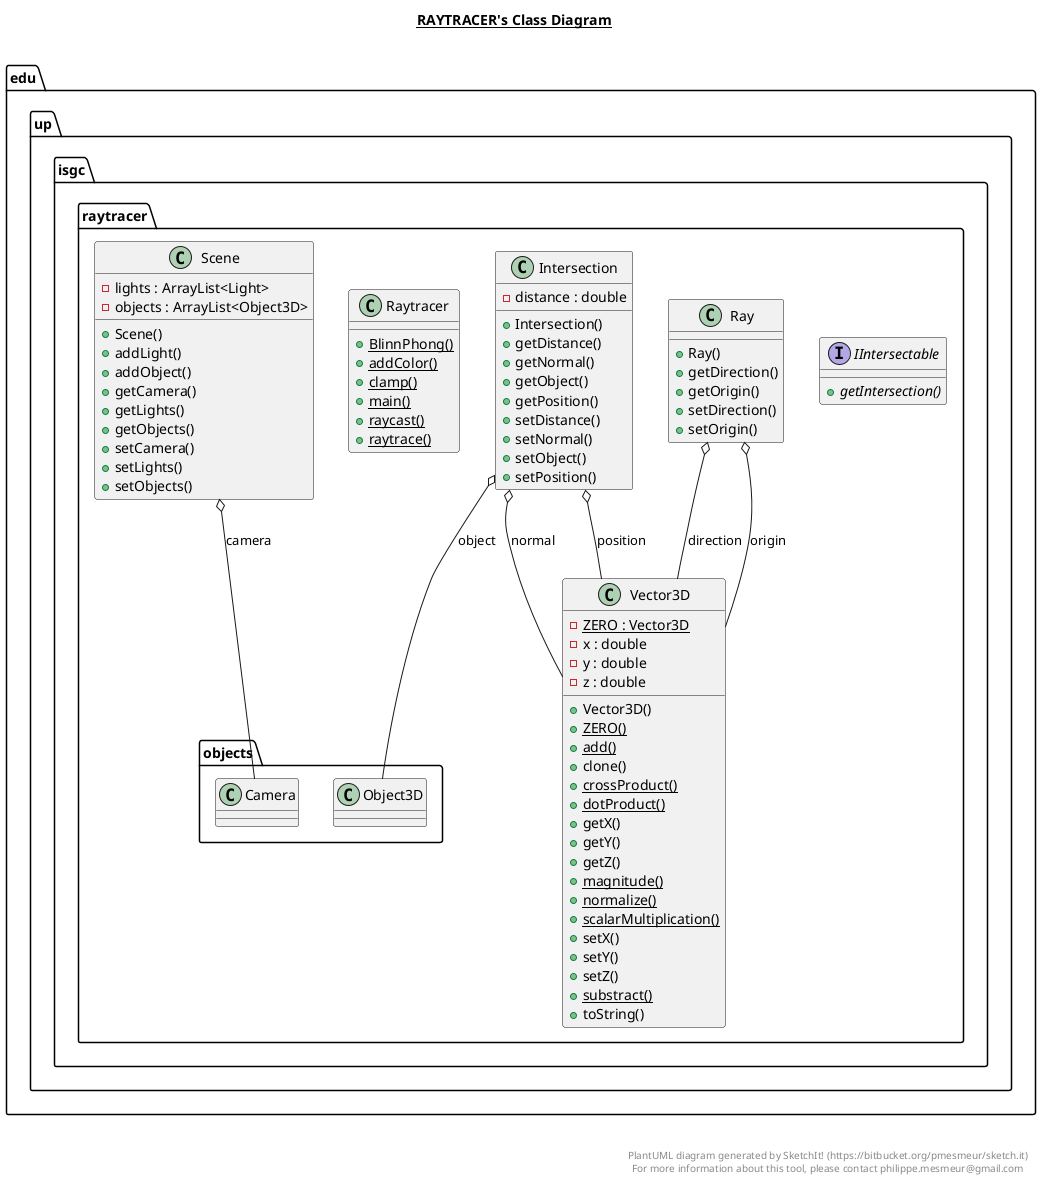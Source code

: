 @startuml

title __RAYTRACER's Class Diagram__\n

  namespace edu.up.isgc.raytracer {
    interface edu.up.isgc.raytracer.IIntersectable {
        {abstract} + getIntersection()
    }
  }
  

  namespace edu.up.isgc.raytracer {
    class edu.up.isgc.raytracer.Intersection {
        - distance : double
        + Intersection()
        + getDistance()
        + getNormal()
        + getObject()
        + getPosition()
        + setDistance()
        + setNormal()
        + setObject()
        + setPosition()
    }
  }
  

  namespace edu.up.isgc.raytracer {
    class edu.up.isgc.raytracer.Ray {
        + Ray()
        + getDirection()
        + getOrigin()
        + setDirection()
        + setOrigin()
    }
  }
  

  namespace edu.up.isgc.raytracer {
    class edu.up.isgc.raytracer.Raytracer {
        {static} + BlinnPhong()
        {static} + addColor()
        {static} + clamp()
        {static} + main()
        {static} + raycast()
        {static} + raytrace()
    }
  }
  

  namespace edu.up.isgc.raytracer {
    class edu.up.isgc.raytracer.Scene {
        - lights : ArrayList<Light>
        - objects : ArrayList<Object3D>
        + Scene()
        + addLight()
        + addObject()
        + getCamera()
        + getLights()
        + getObjects()
        + setCamera()
        + setLights()
        + setObjects()
    }
  }
  

  namespace edu.up.isgc.raytracer {
    class edu.up.isgc.raytracer.Vector3D {
        {static} - ZERO : Vector3D
        - x : double
        - y : double
        - z : double
        + Vector3D()
        {static} + ZERO()
        {static} + add()
        + clone()
        {static} + crossProduct()
        {static} + dotProduct()
        + getX()
        + getY()
        + getZ()
        {static} + magnitude()
        {static} + normalize()
        {static} + scalarMultiplication()
        + setX()
        + setY()
        + setZ()
        {static} + substract()
        + toString()
    }
  }
  

  edu.up.isgc.raytracer.Intersection o-- edu.up.isgc.raytracer.Vector3D : normal
  edu.up.isgc.raytracer.Intersection o-- edu.up.isgc.raytracer.objects.Object3D : object
  edu.up.isgc.raytracer.Intersection o-- edu.up.isgc.raytracer.Vector3D : position
  edu.up.isgc.raytracer.Ray o-- edu.up.isgc.raytracer.Vector3D : direction
  edu.up.isgc.raytracer.Ray o-- edu.up.isgc.raytracer.Vector3D : origin
  edu.up.isgc.raytracer.Scene o-- edu.up.isgc.raytracer.objects.Camera : camera


right footer


PlantUML diagram generated by SketchIt! (https://bitbucket.org/pmesmeur/sketch.it)
For more information about this tool, please contact philippe.mesmeur@gmail.com
endfooter

@enduml
